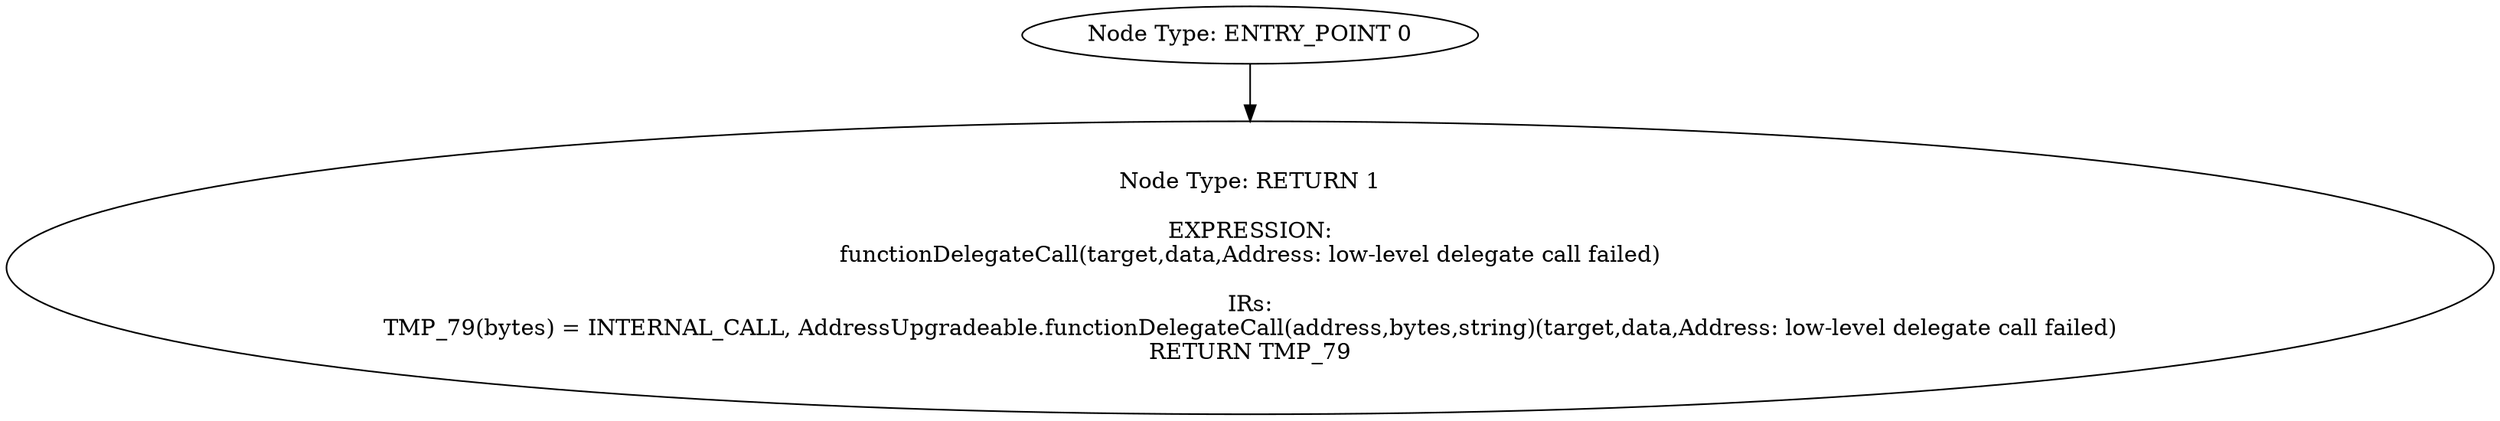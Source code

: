 digraph{
0[label="Node Type: ENTRY_POINT 0
"];
0->1;
1[label="Node Type: RETURN 1

EXPRESSION:
functionDelegateCall(target,data,Address: low-level delegate call failed)

IRs:
TMP_79(bytes) = INTERNAL_CALL, AddressUpgradeable.functionDelegateCall(address,bytes,string)(target,data,Address: low-level delegate call failed)
RETURN TMP_79"];
}
